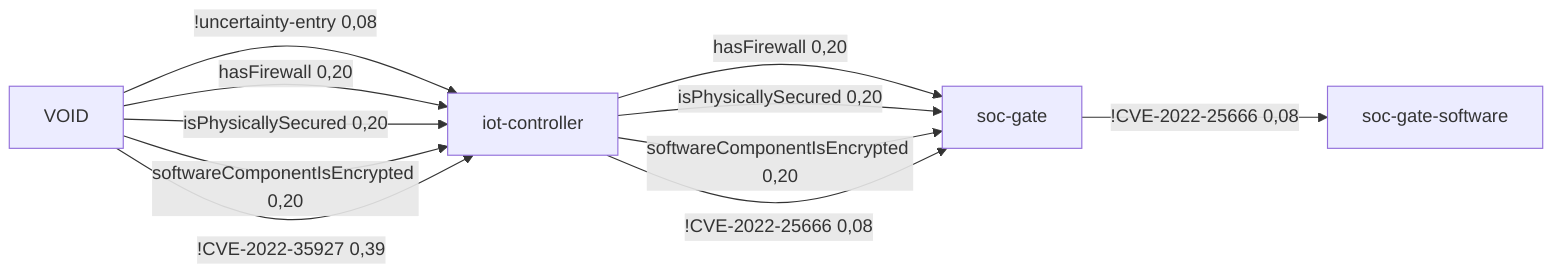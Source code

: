 %% AttributeChange [4mcontiki-ng/contiki-ng[0m to [4m4.7[0m for node [4miot-controller[0m
%%  VOID -[0,71]->  iot-controller -[0,53]->  soc-gate -[0,08]-> soc-gate-software 9,05 0,03
flowchart LR
	iot-controller[iot-controller]
	soc-gate-software[soc-gate-software]
	soc-gate[soc-gate]
	VOID[VOID]
	iot-controller -->|hasFirewall 0,20| soc-gate
	iot-controller -->|isPhysicallySecured 0,20| soc-gate
	iot-controller -->|softwareComponentIsEncrypted 0,20| soc-gate
	iot-controller -->|!CVE-2022-25666 0,08| soc-gate
	soc-gate -->|!CVE-2022-25666 0,08| soc-gate-software
	VOID -->|!uncertainty-entry 0,08| iot-controller
	VOID -->|hasFirewall 0,20| iot-controller
	VOID -->|isPhysicallySecured 0,20| iot-controller
	VOID -->|softwareComponentIsEncrypted 0,20| iot-controller
	VOID -->|!CVE-2022-35927 0,39| iot-controller